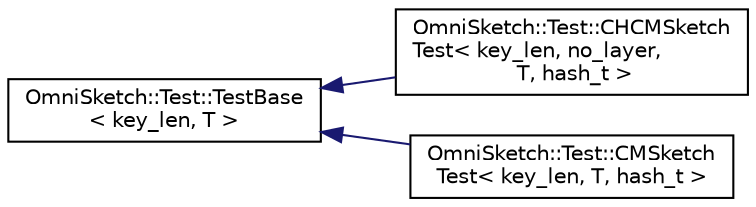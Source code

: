 digraph "Graphical Class Hierarchy"
{
 // LATEX_PDF_SIZE
  edge [fontname="Helvetica",fontsize="10",labelfontname="Helvetica",labelfontsize="10"];
  node [fontname="Helvetica",fontsize="10",shape=record];
  rankdir="LR";
  Node0 [label="OmniSketch::Test::TestBase\l\< key_len, T \>",height=0.2,width=0.4,color="black", fillcolor="white", style="filled",URL="$class_omni_sketch_1_1_test_1_1_test_base.html",tooltip="Collection of metrics."];
  Node0 -> Node1 [dir="back",color="midnightblue",fontsize="10",style="solid",fontname="Helvetica"];
  Node1 [label="OmniSketch::Test::CHCMSketch\lTest\< key_len, no_layer,\l T, hash_t \>",height=0.2,width=0.4,color="black", fillcolor="white", style="filled",URL="$class_omni_sketch_1_1_test_1_1_c_h_c_m_sketch_test.html",tooltip="Testing class for Count Min Sketch."];
  Node0 -> Node2 [dir="back",color="midnightblue",fontsize="10",style="solid",fontname="Helvetica"];
  Node2 [label="OmniSketch::Test::CMSketch\lTest\< key_len, T, hash_t \>",height=0.2,width=0.4,color="black", fillcolor="white", style="filled",URL="$class_omni_sketch_1_1_test_1_1_c_m_sketch_test.html",tooltip="Testing class for Count Min Sketch."];
}
